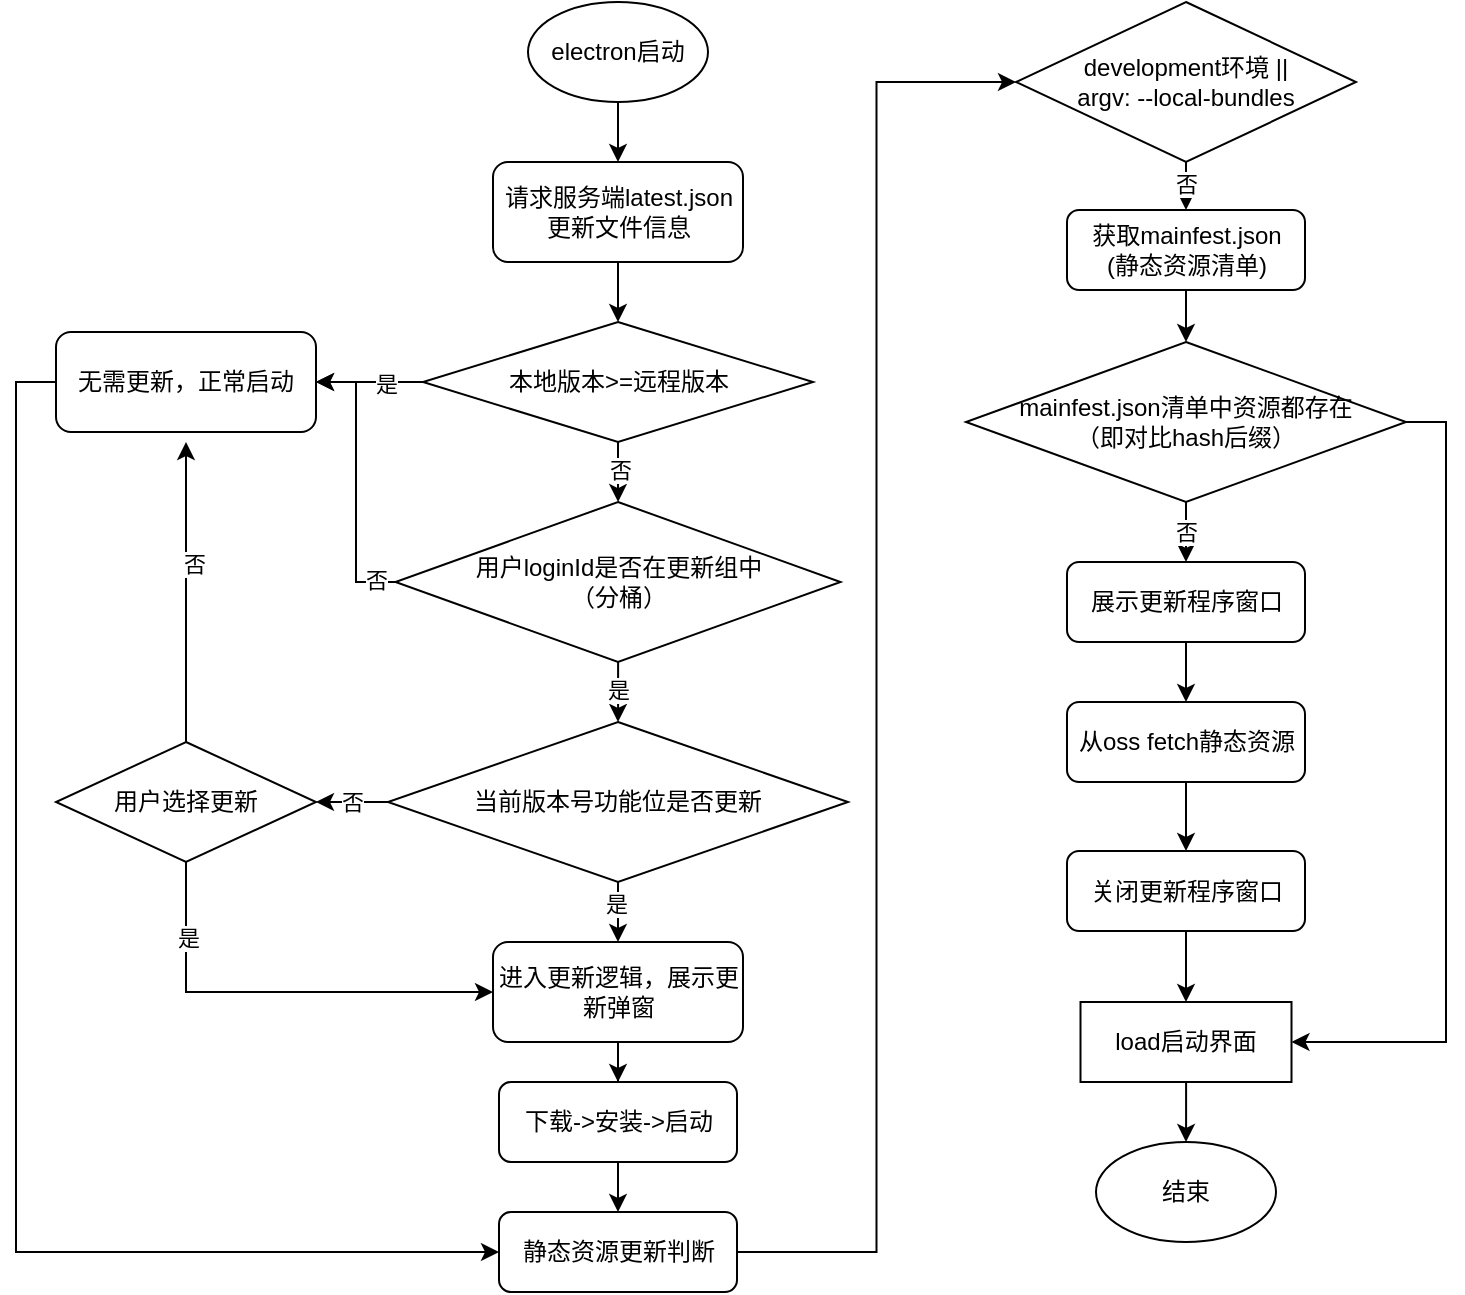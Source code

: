 <mxfile version="14.8.4" type="github">
  <diagram id="OsDTiLr7Ex48Qg980niO" name="第 1 页">
    <mxGraphModel dx="1240" dy="811" grid="1" gridSize="10" guides="1" tooltips="1" connect="1" arrows="1" fold="1" page="1" pageScale="1" pageWidth="827" pageHeight="1169" math="0" shadow="0">
      <root>
        <mxCell id="0" />
        <mxCell id="1" parent="0" />
        <mxCell id="4cnwyPSWlkKU3P2vWiqX-3" style="edgeStyle=orthogonalEdgeStyle;rounded=0;orthogonalLoop=1;jettySize=auto;html=1;exitX=0.5;exitY=1;exitDx=0;exitDy=0;entryX=0.5;entryY=0;entryDx=0;entryDy=0;" edge="1" parent="1" source="4cnwyPSWlkKU3P2vWiqX-1" target="4cnwyPSWlkKU3P2vWiqX-2">
          <mxGeometry relative="1" as="geometry">
            <mxPoint x="401" y="230" as="targetPoint" />
          </mxGeometry>
        </mxCell>
        <mxCell id="4cnwyPSWlkKU3P2vWiqX-1" value="electron启动" style="ellipse;whiteSpace=wrap;html=1;" vertex="1" parent="1">
          <mxGeometry x="356" y="160" width="90" height="50" as="geometry" />
        </mxCell>
        <mxCell id="4cnwyPSWlkKU3P2vWiqX-9" style="edgeStyle=orthogonalEdgeStyle;rounded=0;orthogonalLoop=1;jettySize=auto;html=1;exitX=0.5;exitY=1;exitDx=0;exitDy=0;entryX=0.5;entryY=0;entryDx=0;entryDy=0;" edge="1" parent="1" source="4cnwyPSWlkKU3P2vWiqX-2" target="4cnwyPSWlkKU3P2vWiqX-5">
          <mxGeometry relative="1" as="geometry" />
        </mxCell>
        <mxCell id="4cnwyPSWlkKU3P2vWiqX-2" value="请求服务端latest.json更新文件信息" style="rounded=1;whiteSpace=wrap;html=1;" vertex="1" parent="1">
          <mxGeometry x="338.5" y="240" width="125" height="50" as="geometry" />
        </mxCell>
        <mxCell id="4cnwyPSWlkKU3P2vWiqX-7" style="edgeStyle=orthogonalEdgeStyle;rounded=0;orthogonalLoop=1;jettySize=auto;html=1;exitX=0;exitY=0.5;exitDx=0;exitDy=0;entryX=1;entryY=0.5;entryDx=0;entryDy=0;" edge="1" parent="1" source="4cnwyPSWlkKU3P2vWiqX-5" target="4cnwyPSWlkKU3P2vWiqX-6">
          <mxGeometry relative="1" as="geometry" />
        </mxCell>
        <mxCell id="4cnwyPSWlkKU3P2vWiqX-8" value="是" style="edgeLabel;html=1;align=center;verticalAlign=middle;resizable=0;points=[];" vertex="1" connectable="0" parent="4cnwyPSWlkKU3P2vWiqX-7">
          <mxGeometry x="-0.28" y="1" relative="1" as="geometry">
            <mxPoint x="1" as="offset" />
          </mxGeometry>
        </mxCell>
        <mxCell id="4cnwyPSWlkKU3P2vWiqX-12" style="edgeStyle=orthogonalEdgeStyle;rounded=0;orthogonalLoop=1;jettySize=auto;html=1;exitX=0.5;exitY=1;exitDx=0;exitDy=0;" edge="1" parent="1" source="4cnwyPSWlkKU3P2vWiqX-5" target="4cnwyPSWlkKU3P2vWiqX-11">
          <mxGeometry relative="1" as="geometry" />
        </mxCell>
        <mxCell id="4cnwyPSWlkKU3P2vWiqX-13" value="否" style="edgeLabel;html=1;align=center;verticalAlign=middle;resizable=0;points=[];" vertex="1" connectable="0" parent="4cnwyPSWlkKU3P2vWiqX-12">
          <mxGeometry x="-0.27" y="3" relative="1" as="geometry">
            <mxPoint x="-2" y="3" as="offset" />
          </mxGeometry>
        </mxCell>
        <mxCell id="4cnwyPSWlkKU3P2vWiqX-5" value="本地版本&amp;gt;=远程版本" style="rhombus;whiteSpace=wrap;html=1;" vertex="1" parent="1">
          <mxGeometry x="303.5" y="320" width="195" height="60" as="geometry" />
        </mxCell>
        <mxCell id="4cnwyPSWlkKU3P2vWiqX-35" style="edgeStyle=orthogonalEdgeStyle;rounded=0;orthogonalLoop=1;jettySize=auto;html=1;exitX=0;exitY=0.5;exitDx=0;exitDy=0;entryX=0;entryY=0.5;entryDx=0;entryDy=0;" edge="1" parent="1" source="4cnwyPSWlkKU3P2vWiqX-6" target="4cnwyPSWlkKU3P2vWiqX-34">
          <mxGeometry relative="1" as="geometry" />
        </mxCell>
        <mxCell id="4cnwyPSWlkKU3P2vWiqX-6" value="无需更新，正常启动" style="rounded=1;whiteSpace=wrap;html=1;" vertex="1" parent="1">
          <mxGeometry x="120" y="325" width="130" height="50" as="geometry" />
        </mxCell>
        <mxCell id="4cnwyPSWlkKU3P2vWiqX-14" style="edgeStyle=orthogonalEdgeStyle;rounded=0;orthogonalLoop=1;jettySize=auto;html=1;exitX=0;exitY=0.5;exitDx=0;exitDy=0;entryX=1;entryY=0.5;entryDx=0;entryDy=0;" edge="1" parent="1" source="4cnwyPSWlkKU3P2vWiqX-11" target="4cnwyPSWlkKU3P2vWiqX-6">
          <mxGeometry relative="1" as="geometry">
            <Array as="points">
              <mxPoint x="270" y="450" />
              <mxPoint x="270" y="350" />
            </Array>
          </mxGeometry>
        </mxCell>
        <mxCell id="4cnwyPSWlkKU3P2vWiqX-15" value="否" style="edgeLabel;html=1;align=center;verticalAlign=middle;resizable=0;points=[];" vertex="1" connectable="0" parent="4cnwyPSWlkKU3P2vWiqX-14">
          <mxGeometry x="-0.849" y="-1" relative="1" as="geometry">
            <mxPoint as="offset" />
          </mxGeometry>
        </mxCell>
        <mxCell id="4cnwyPSWlkKU3P2vWiqX-21" value="" style="edgeStyle=orthogonalEdgeStyle;rounded=0;orthogonalLoop=1;jettySize=auto;html=1;" edge="1" parent="1" source="4cnwyPSWlkKU3P2vWiqX-11" target="4cnwyPSWlkKU3P2vWiqX-17">
          <mxGeometry relative="1" as="geometry" />
        </mxCell>
        <mxCell id="4cnwyPSWlkKU3P2vWiqX-23" value="是" style="edgeLabel;html=1;align=center;verticalAlign=middle;resizable=0;points=[];" vertex="1" connectable="0" parent="4cnwyPSWlkKU3P2vWiqX-21">
          <mxGeometry x="-0.268" relative="1" as="geometry">
            <mxPoint y="3" as="offset" />
          </mxGeometry>
        </mxCell>
        <mxCell id="4cnwyPSWlkKU3P2vWiqX-11" value="用户loginId是否在更新组中&lt;br&gt;（分桶）" style="rhombus;whiteSpace=wrap;html=1;" vertex="1" parent="1">
          <mxGeometry x="289.75" y="410" width="222.5" height="80" as="geometry" />
        </mxCell>
        <mxCell id="4cnwyPSWlkKU3P2vWiqX-20" value="否" style="edgeStyle=orthogonalEdgeStyle;rounded=0;orthogonalLoop=1;jettySize=auto;html=1;" edge="1" parent="1" source="4cnwyPSWlkKU3P2vWiqX-17" target="4cnwyPSWlkKU3P2vWiqX-19">
          <mxGeometry relative="1" as="geometry" />
        </mxCell>
        <mxCell id="4cnwyPSWlkKU3P2vWiqX-25" value="" style="edgeStyle=orthogonalEdgeStyle;rounded=0;orthogonalLoop=1;jettySize=auto;html=1;" edge="1" parent="1" source="4cnwyPSWlkKU3P2vWiqX-17" target="4cnwyPSWlkKU3P2vWiqX-24">
          <mxGeometry relative="1" as="geometry" />
        </mxCell>
        <mxCell id="4cnwyPSWlkKU3P2vWiqX-26" value="是" style="edgeLabel;html=1;align=center;verticalAlign=middle;resizable=0;points=[];" vertex="1" connectable="0" parent="4cnwyPSWlkKU3P2vWiqX-25">
          <mxGeometry x="0.24" y="-1" relative="1" as="geometry">
            <mxPoint as="offset" />
          </mxGeometry>
        </mxCell>
        <mxCell id="4cnwyPSWlkKU3P2vWiqX-17" value="当前版本号功能位是否更新" style="rhombus;whiteSpace=wrap;html=1;" vertex="1" parent="1">
          <mxGeometry x="286" y="520" width="230" height="80" as="geometry" />
        </mxCell>
        <mxCell id="4cnwyPSWlkKU3P2vWiqX-27" style="edgeStyle=orthogonalEdgeStyle;rounded=0;orthogonalLoop=1;jettySize=auto;html=1;exitX=0.5;exitY=1;exitDx=0;exitDy=0;entryX=0;entryY=0.5;entryDx=0;entryDy=0;" edge="1" parent="1" source="4cnwyPSWlkKU3P2vWiqX-19" target="4cnwyPSWlkKU3P2vWiqX-24">
          <mxGeometry relative="1" as="geometry" />
        </mxCell>
        <mxCell id="4cnwyPSWlkKU3P2vWiqX-30" value="是" style="edgeLabel;html=1;align=center;verticalAlign=middle;resizable=0;points=[];" vertex="1" connectable="0" parent="4cnwyPSWlkKU3P2vWiqX-27">
          <mxGeometry x="-0.652" y="1" relative="1" as="geometry">
            <mxPoint as="offset" />
          </mxGeometry>
        </mxCell>
        <mxCell id="4cnwyPSWlkKU3P2vWiqX-28" style="edgeStyle=orthogonalEdgeStyle;rounded=0;orthogonalLoop=1;jettySize=auto;html=1;exitX=0.5;exitY=0;exitDx=0;exitDy=0;" edge="1" parent="1" source="4cnwyPSWlkKU3P2vWiqX-19">
          <mxGeometry relative="1" as="geometry">
            <mxPoint x="185" y="380" as="targetPoint" />
          </mxGeometry>
        </mxCell>
        <mxCell id="4cnwyPSWlkKU3P2vWiqX-29" value="否" style="edgeLabel;html=1;align=center;verticalAlign=middle;resizable=0;points=[];" vertex="1" connectable="0" parent="4cnwyPSWlkKU3P2vWiqX-28">
          <mxGeometry x="0.187" y="-3" relative="1" as="geometry">
            <mxPoint as="offset" />
          </mxGeometry>
        </mxCell>
        <mxCell id="4cnwyPSWlkKU3P2vWiqX-19" value="用户选择更新" style="rhombus;whiteSpace=wrap;html=1;" vertex="1" parent="1">
          <mxGeometry x="120" y="530" width="130" height="60" as="geometry" />
        </mxCell>
        <mxCell id="4cnwyPSWlkKU3P2vWiqX-32" value="" style="edgeStyle=orthogonalEdgeStyle;rounded=0;orthogonalLoop=1;jettySize=auto;html=1;" edge="1" parent="1" source="4cnwyPSWlkKU3P2vWiqX-24" target="4cnwyPSWlkKU3P2vWiqX-31">
          <mxGeometry relative="1" as="geometry" />
        </mxCell>
        <mxCell id="4cnwyPSWlkKU3P2vWiqX-24" value="进入更新逻辑，展示更新弹窗" style="rounded=1;whiteSpace=wrap;html=1;" vertex="1" parent="1">
          <mxGeometry x="338.5" y="630" width="125" height="50" as="geometry" />
        </mxCell>
        <mxCell id="4cnwyPSWlkKU3P2vWiqX-36" style="edgeStyle=orthogonalEdgeStyle;rounded=0;orthogonalLoop=1;jettySize=auto;html=1;exitX=0.5;exitY=1;exitDx=0;exitDy=0;entryX=0.5;entryY=0;entryDx=0;entryDy=0;" edge="1" parent="1" source="4cnwyPSWlkKU3P2vWiqX-31" target="4cnwyPSWlkKU3P2vWiqX-34">
          <mxGeometry relative="1" as="geometry" />
        </mxCell>
        <mxCell id="4cnwyPSWlkKU3P2vWiqX-31" value="下载-&amp;gt;安装-&amp;gt;启动" style="rounded=1;whiteSpace=wrap;html=1;" vertex="1" parent="1">
          <mxGeometry x="341.5" y="700" width="119" height="40" as="geometry" />
        </mxCell>
        <mxCell id="4cnwyPSWlkKU3P2vWiqX-38" style="edgeStyle=orthogonalEdgeStyle;rounded=0;orthogonalLoop=1;jettySize=auto;html=1;exitX=1;exitY=0.5;exitDx=0;exitDy=0;entryX=0;entryY=0.5;entryDx=0;entryDy=0;" edge="1" parent="1" source="4cnwyPSWlkKU3P2vWiqX-34" target="4cnwyPSWlkKU3P2vWiqX-37">
          <mxGeometry relative="1" as="geometry" />
        </mxCell>
        <mxCell id="4cnwyPSWlkKU3P2vWiqX-34" value="静态资源更新判断" style="rounded=1;whiteSpace=wrap;html=1;" vertex="1" parent="1">
          <mxGeometry x="341.5" y="765" width="119" height="40" as="geometry" />
        </mxCell>
        <mxCell id="4cnwyPSWlkKU3P2vWiqX-41" value="" style="edgeStyle=orthogonalEdgeStyle;rounded=0;orthogonalLoop=1;jettySize=auto;html=1;" edge="1" parent="1" source="4cnwyPSWlkKU3P2vWiqX-37" target="4cnwyPSWlkKU3P2vWiqX-40">
          <mxGeometry relative="1" as="geometry" />
        </mxCell>
        <mxCell id="4cnwyPSWlkKU3P2vWiqX-42" value="否" style="edgeLabel;html=1;align=center;verticalAlign=middle;resizable=0;points=[];" vertex="1" connectable="0" parent="4cnwyPSWlkKU3P2vWiqX-41">
          <mxGeometry x="0.533" y="3" relative="1" as="geometry">
            <mxPoint x="-3" as="offset" />
          </mxGeometry>
        </mxCell>
        <mxCell id="4cnwyPSWlkKU3P2vWiqX-37" value="development环境 ||&lt;br&gt;argv: --local-bundles" style="rhombus;whiteSpace=wrap;html=1;" vertex="1" parent="1">
          <mxGeometry x="600" y="160" width="170" height="80" as="geometry" />
        </mxCell>
        <mxCell id="4cnwyPSWlkKU3P2vWiqX-49" value="" style="edgeStyle=orthogonalEdgeStyle;rounded=0;orthogonalLoop=1;jettySize=auto;html=1;" edge="1" parent="1" source="4cnwyPSWlkKU3P2vWiqX-40" target="4cnwyPSWlkKU3P2vWiqX-47">
          <mxGeometry relative="1" as="geometry" />
        </mxCell>
        <mxCell id="4cnwyPSWlkKU3P2vWiqX-40" value="获取mainfest.json&lt;br&gt;(静态资源清单)" style="rounded=1;whiteSpace=wrap;html=1;" vertex="1" parent="1">
          <mxGeometry x="625.5" y="264" width="119" height="40" as="geometry" />
        </mxCell>
        <mxCell id="4cnwyPSWlkKU3P2vWiqX-52" value="" style="edgeStyle=orthogonalEdgeStyle;rounded=0;orthogonalLoop=1;jettySize=auto;html=1;" edge="1" parent="1" source="4cnwyPSWlkKU3P2vWiqX-47" target="4cnwyPSWlkKU3P2vWiqX-51">
          <mxGeometry relative="1" as="geometry" />
        </mxCell>
        <mxCell id="4cnwyPSWlkKU3P2vWiqX-53" value="否" style="edgeLabel;html=1;align=center;verticalAlign=middle;resizable=0;points=[];" vertex="1" connectable="0" parent="4cnwyPSWlkKU3P2vWiqX-52">
          <mxGeometry x="0.407" relative="1" as="geometry">
            <mxPoint as="offset" />
          </mxGeometry>
        </mxCell>
        <mxCell id="4cnwyPSWlkKU3P2vWiqX-65" style="edgeStyle=orthogonalEdgeStyle;rounded=0;orthogonalLoop=1;jettySize=auto;html=1;exitX=1;exitY=0.5;exitDx=0;exitDy=0;entryX=1;entryY=0.5;entryDx=0;entryDy=0;" edge="1" parent="1" source="4cnwyPSWlkKU3P2vWiqX-47" target="4cnwyPSWlkKU3P2vWiqX-58">
          <mxGeometry relative="1" as="geometry" />
        </mxCell>
        <mxCell id="4cnwyPSWlkKU3P2vWiqX-47" value="mainfest.json清单中资源都存在&lt;br&gt;（即对比hash后缀）" style="rhombus;whiteSpace=wrap;html=1;" vertex="1" parent="1">
          <mxGeometry x="575" y="330" width="220" height="80" as="geometry" />
        </mxCell>
        <mxCell id="4cnwyPSWlkKU3P2vWiqX-55" value="" style="edgeStyle=orthogonalEdgeStyle;rounded=0;orthogonalLoop=1;jettySize=auto;html=1;" edge="1" parent="1" source="4cnwyPSWlkKU3P2vWiqX-51" target="4cnwyPSWlkKU3P2vWiqX-54">
          <mxGeometry relative="1" as="geometry" />
        </mxCell>
        <mxCell id="4cnwyPSWlkKU3P2vWiqX-51" value="展示更新程序窗口" style="rounded=1;whiteSpace=wrap;html=1;" vertex="1" parent="1">
          <mxGeometry x="625.5" y="440" width="119" height="40" as="geometry" />
        </mxCell>
        <mxCell id="4cnwyPSWlkKU3P2vWiqX-57" value="" style="edgeStyle=orthogonalEdgeStyle;rounded=0;orthogonalLoop=1;jettySize=auto;html=1;" edge="1" parent="1" source="4cnwyPSWlkKU3P2vWiqX-54" target="4cnwyPSWlkKU3P2vWiqX-56">
          <mxGeometry relative="1" as="geometry" />
        </mxCell>
        <mxCell id="4cnwyPSWlkKU3P2vWiqX-54" value="从oss fetch静态资源" style="rounded=1;whiteSpace=wrap;html=1;" vertex="1" parent="1">
          <mxGeometry x="625.5" y="510" width="119" height="40" as="geometry" />
        </mxCell>
        <mxCell id="4cnwyPSWlkKU3P2vWiqX-64" style="edgeStyle=orthogonalEdgeStyle;rounded=0;orthogonalLoop=1;jettySize=auto;html=1;exitX=0.5;exitY=1;exitDx=0;exitDy=0;entryX=0.5;entryY=0;entryDx=0;entryDy=0;" edge="1" parent="1" source="4cnwyPSWlkKU3P2vWiqX-56" target="4cnwyPSWlkKU3P2vWiqX-58">
          <mxGeometry relative="1" as="geometry" />
        </mxCell>
        <mxCell id="4cnwyPSWlkKU3P2vWiqX-56" value="关闭更新程序窗口" style="rounded=1;whiteSpace=wrap;html=1;" vertex="1" parent="1">
          <mxGeometry x="625.5" y="584.5" width="119" height="40" as="geometry" />
        </mxCell>
        <mxCell id="4cnwyPSWlkKU3P2vWiqX-62" value="" style="edgeStyle=orthogonalEdgeStyle;rounded=0;orthogonalLoop=1;jettySize=auto;html=1;" edge="1" parent="1" source="4cnwyPSWlkKU3P2vWiqX-58" target="4cnwyPSWlkKU3P2vWiqX-59">
          <mxGeometry relative="1" as="geometry" />
        </mxCell>
        <mxCell id="4cnwyPSWlkKU3P2vWiqX-58" value="load启动界面" style="rounded=0;whiteSpace=wrap;html=1;" vertex="1" parent="1">
          <mxGeometry x="632.25" y="660" width="105.5" height="40" as="geometry" />
        </mxCell>
        <mxCell id="4cnwyPSWlkKU3P2vWiqX-59" value="结束" style="ellipse;whiteSpace=wrap;html=1;" vertex="1" parent="1">
          <mxGeometry x="640" y="730" width="90" height="50" as="geometry" />
        </mxCell>
      </root>
    </mxGraphModel>
  </diagram>
</mxfile>
